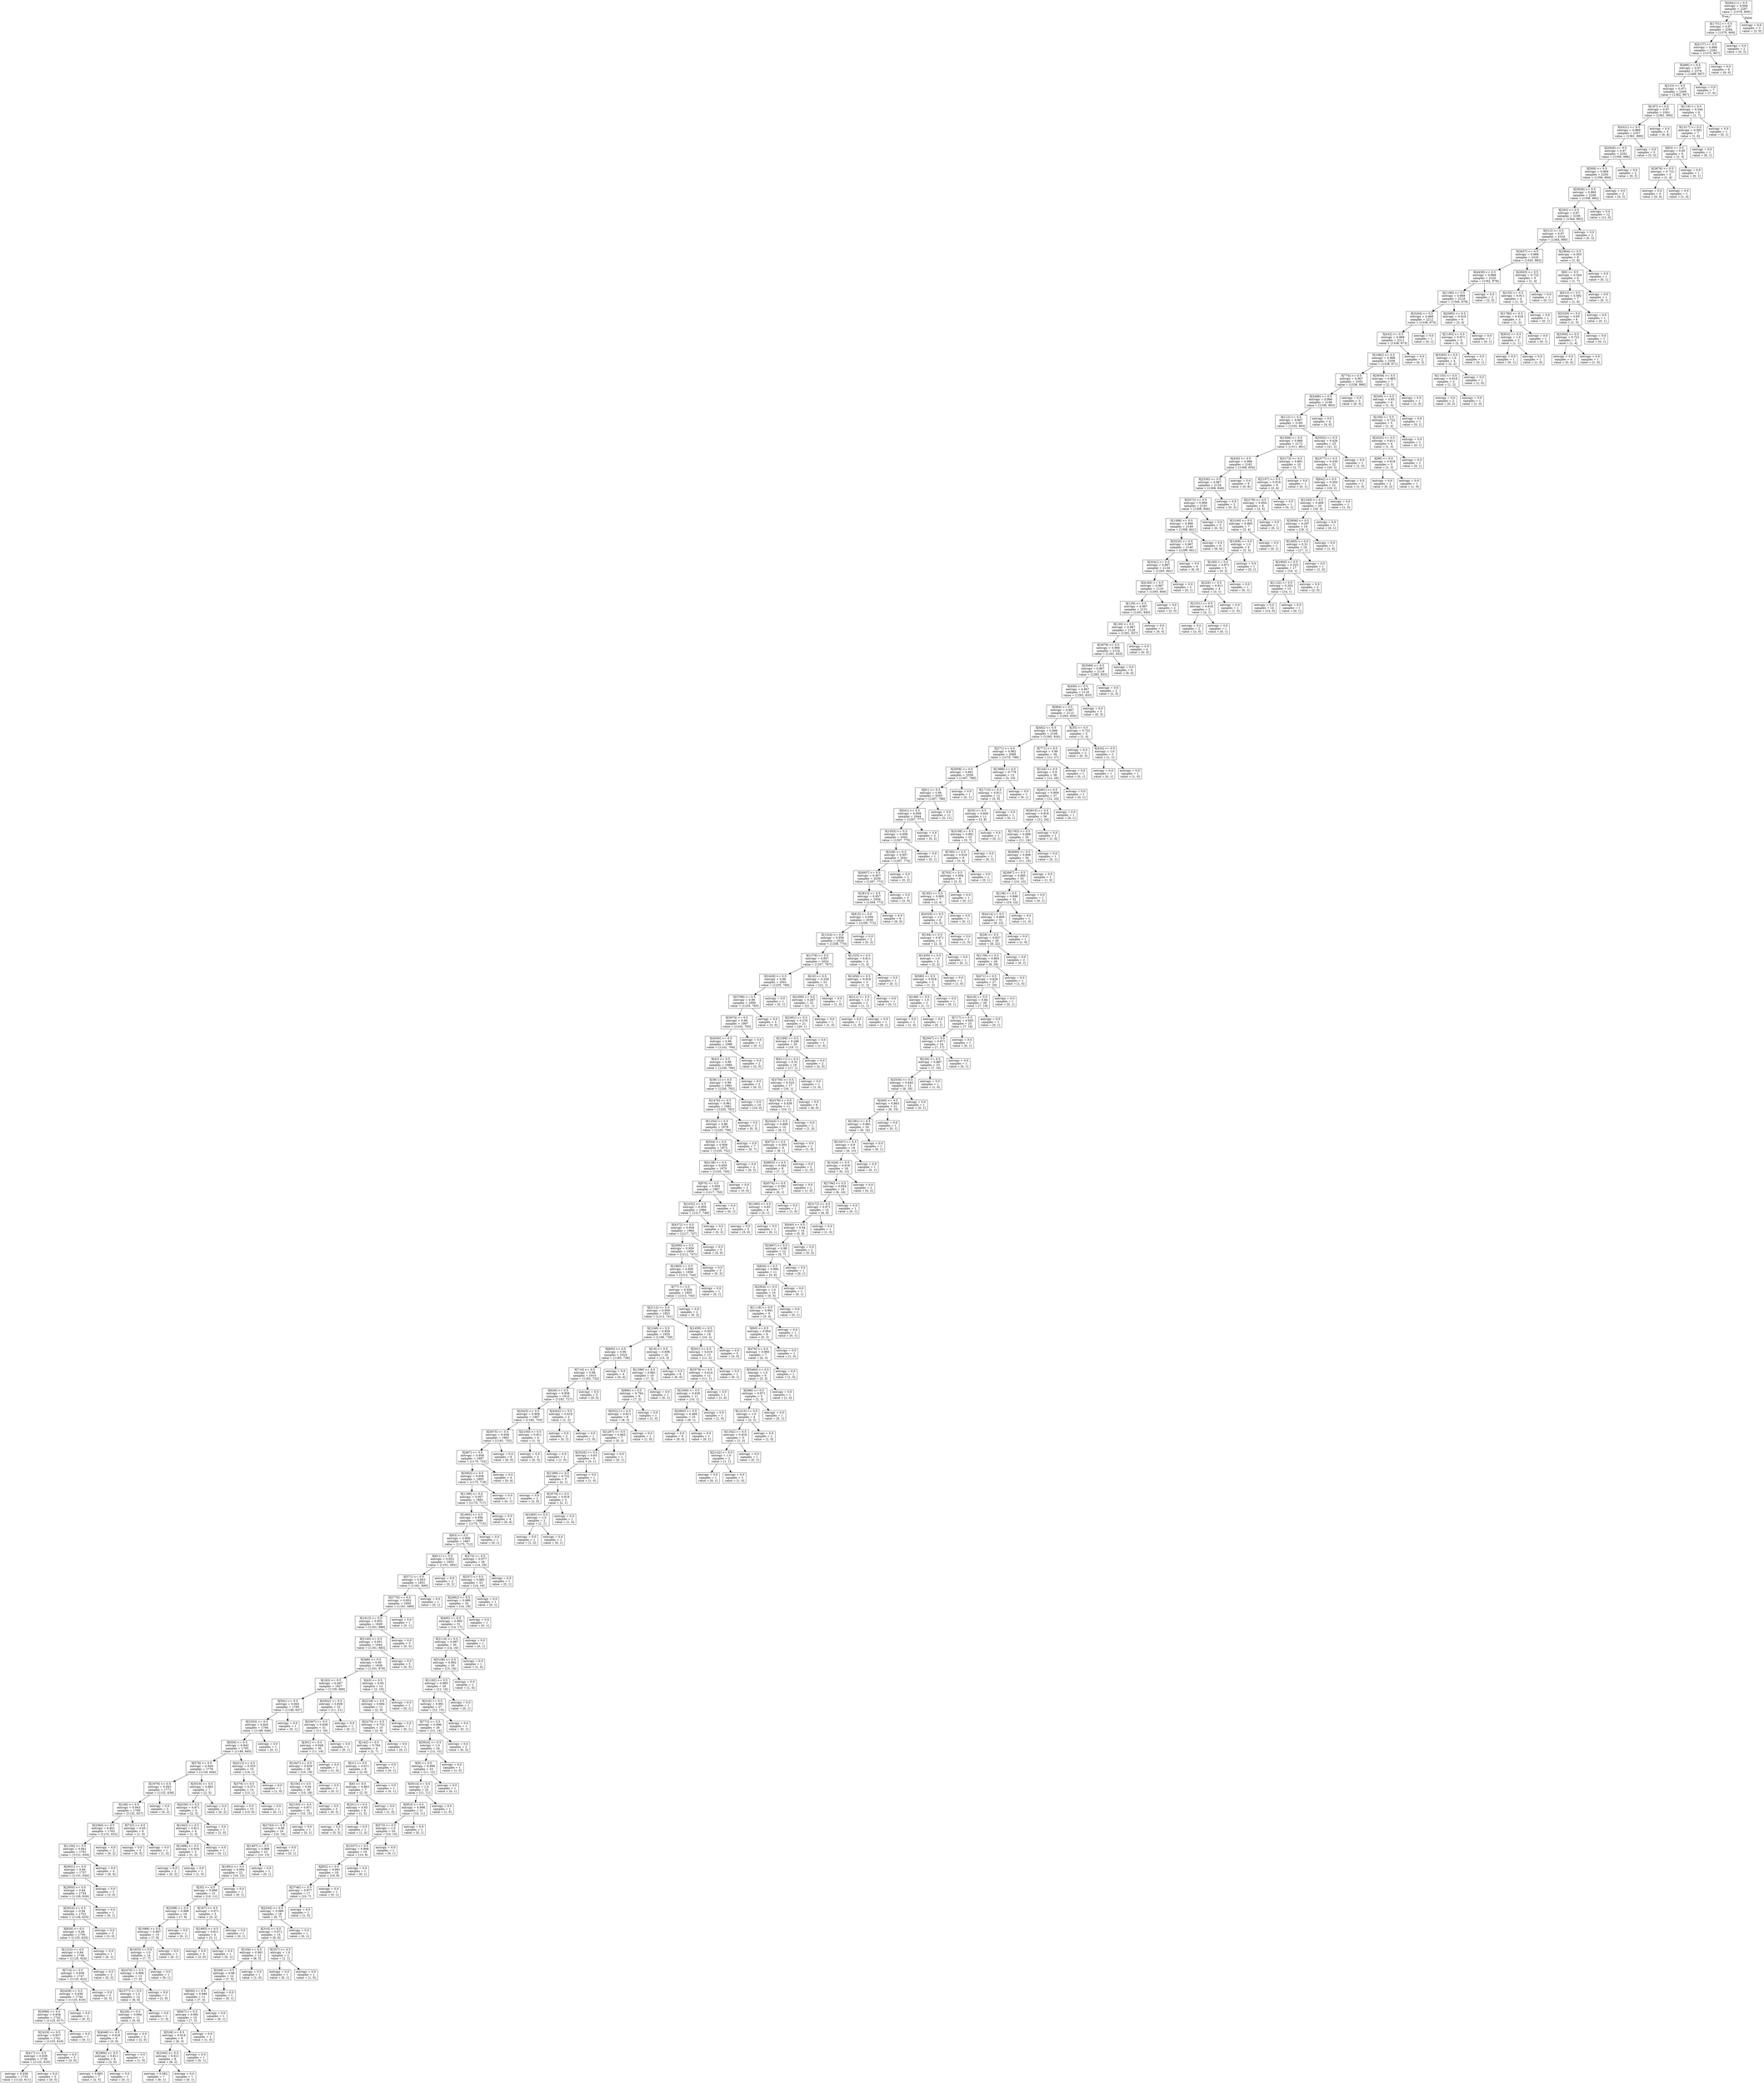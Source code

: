 digraph Tree {
node [shape=box] ;
0 [label="X[2641] <= 0.5\nentropy = 0.969\nsamples = 2287\nvalue = [1378, 909]"] ;
1 [label="X[1751] <= 0.5\nentropy = 0.97\nsamples = 2284\nvalue = [1375, 909]"] ;
0 -> 1 [labeldistance=2.5, labelangle=45, headlabel="True"] ;
2 [label="X[4137] <= 0.5\nentropy = 0.969\nsamples = 2282\nvalue = [1375, 907]"] ;
1 -> 2 ;
3 [label="X[466] <= 0.5\nentropy = 0.97\nsamples = 2276\nvalue = [1369, 907]"] ;
2 -> 3 ;
4 [label="X[123] <= 0.5\nentropy = 0.971\nsamples = 2269\nvalue = [1362, 907]"] ;
3 -> 4 ;
5 [label="X[197] <= 0.5\nentropy = 0.97\nsamples = 2261\nvalue = [1361, 900]"] ;
4 -> 5 ;
6 [label="X[4321] <= 0.5\nentropy = 0.969\nsamples = 2257\nvalue = [1361, 896]"] ;
5 -> 6 ;
7 [label="X[2949] <= 0.5\nentropy = 0.97\nsamples = 2252\nvalue = [1356, 896]"] ;
6 -> 7 ;
8 [label="X[509] <= 0.5\nentropy = 0.969\nsamples = 2250\nvalue = [1356, 894]"] ;
7 -> 8 ;
9 [label="X[3928] <= 0.5\nentropy = 0.969\nsamples = 2248\nvalue = [1356, 892]"] ;
8 -> 9 ;
10 [label="X[293] <= 0.5\nentropy = 0.97\nsamples = 2236\nvalue = [1344, 892]"] ;
9 -> 10 ;
11 [label="X[512] <= 0.5\nentropy = 0.97\nsamples = 2234\nvalue = [1344, 890]"] ;
10 -> 11 ;
12 [label="X[2637] <= 0.5\nentropy = 0.969\nsamples = 2225\nvalue = [1343, 882]"] ;
11 -> 12 ;
13 [label="X[4439] <= 0.5\nentropy = 0.968\nsamples = 2220\nvalue = [1342, 878]"] ;
12 -> 13 ;
14 [label="X[1180] <= 0.5\nentropy = 0.968\nsamples = 2218\nvalue = [1340, 878]"] ;
13 -> 14 ;
15 [label="X[3244] <= 0.5\nentropy = 0.968\nsamples = 2212\nvalue = [1338, 874]"] ;
14 -> 15 ;
16 [label="X[432] <= 0.5\nentropy = 0.968\nsamples = 2211\nvalue = [1338, 873]"] ;
15 -> 16 ;
17 [label="X[1082] <= 0.5\nentropy = 0.968\nsamples = 2209\nvalue = [1338, 871]"] ;
16 -> 17 ;
18 [label="X[774] <= 0.5\nentropy = 0.967\nsamples = 2202\nvalue = [1336, 866]"] ;
17 -> 18 ;
19 [label="X[3496] <= 0.5\nentropy = 0.966\nsamples = 2199\nvalue = [1336, 863]"] ;
18 -> 19 ;
20 [label="X[112] <= 0.5\nentropy = 0.967\nsamples = 2195\nvalue = [1332, 863]"] ;
19 -> 20 ;
21 [label="X[1006] <= 0.5\nentropy = 0.969\nsamples = 2172\nvalue = [1311, 861]"] ;
20 -> 21 ;
22 [label="X[430] <= 0.5\nentropy = 0.968\nsamples = 2162\nvalue = [1308, 854]"] ;
21 -> 22 ;
23 [label="X[2330] <= 0.5\nentropy = 0.967\nsamples = 2154\nvalue = [1308, 846]"] ;
22 -> 23 ;
24 [label="X[2072] <= 0.5\nentropy = 0.966\nsamples = 2152\nvalue = [1308, 844]"] ;
23 -> 24 ;
25 [label="X[1588] <= 0.5\nentropy = 0.966\nsamples = 2149\nvalue = [1308, 841]"] ;
24 -> 25 ;
26 [label="X[3525] <= 0.5\nentropy = 0.967\nsamples = 2140\nvalue = [1299, 841]"] ;
25 -> 26 ;
27 [label="X[3341] <= 0.5\nentropy = 0.967\nsamples = 2134\nvalue = [1293, 841]"] ;
26 -> 27 ;
28 [label="X[4185] <= 0.5\nentropy = 0.967\nsamples = 2133\nvalue = [1293, 840]"] ;
27 -> 28 ;
29 [label="X[129] <= 0.5\nentropy = 0.967\nsamples = 2131\nvalue = [1291, 840]"] ;
28 -> 29 ;
30 [label="X[130] <= 0.5\nentropy = 0.967\nsamples = 2128\nvalue = [1291, 837]"] ;
29 -> 30 ;
31 [label="X[3979] <= 0.5\nentropy = 0.966\nsamples = 2124\nvalue = [1291, 833]"] ;
30 -> 31 ;
32 [label="X[3589] <= 0.5\nentropy = 0.967\nsamples = 2118\nvalue = [1285, 833]"] ;
31 -> 32 ;
33 [label="X[400] <= 0.5\nentropy = 0.967\nsamples = 2116\nvalue = [1283, 833]"] ;
32 -> 33 ;
34 [label="X[984] <= 0.5\nentropy = 0.967\nsamples = 2113\nvalue = [1283, 830]"] ;
33 -> 34 ;
35 [label="X[482] <= 0.5\nentropy = 0.966\nsamples = 2108\nvalue = [1282, 826]"] ;
34 -> 35 ;
36 [label="X[371] <= 0.5\nentropy = 0.962\nsamples = 2069\nvalue = [1270, 799]"] ;
35 -> 36 ;
37 [label="X[3056] <= 0.5\nentropy = 0.961\nsamples = 2056\nvalue = [1267, 789]"] ;
36 -> 37 ;
38 [label="X[91] <= 0.5\nentropy = 0.96\nsamples = 2055\nvalue = [1267, 788]"] ;
37 -> 38 ;
39 [label="X[541] <= 0.5\nentropy = 0.958\nsamples = 2044\nvalue = [1267, 777]"] ;
38 -> 39 ;
40 [label="X[1935] <= 0.5\nentropy = 0.958\nsamples = 2042\nvalue = [1267, 775]"] ;
39 -> 40 ;
41 [label="X[328] <= 0.5\nentropy = 0.957\nsamples = 2041\nvalue = [1267, 774]"] ;
40 -> 41 ;
42 [label="X[4097] <= 0.5\nentropy = 0.957\nsamples = 2039\nvalue = [1267, 772]"] ;
41 -> 42 ;
43 [label="X[3813] <= 0.5\nentropy = 0.957\nsamples = 2036\nvalue = [1264, 772]"] ;
42 -> 43 ;
44 [label="X[815] <= 0.5\nentropy = 0.958\nsamples = 2030\nvalue = [1258, 772]"] ;
43 -> 44 ;
45 [label="X[1324] <= 0.5\nentropy = 0.958\nsamples = 2028\nvalue = [1258, 770]"] ;
44 -> 45 ;
46 [label="X[1279] <= 0.5\nentropy = 0.957\nsamples = 2024\nvalue = [1257, 767]"] ;
45 -> 46 ;
47 [label="X[2428] <= 0.5\nentropy = 0.96\nsamples = 2001\nvalue = [1235, 766]"] ;
46 -> 47 ;
48 [label="X[3798] <= 0.5\nentropy = 0.96\nsamples = 2000\nvalue = [1235, 765]"] ;
47 -> 48 ;
49 [label="X[3074] <= 0.5\nentropy = 0.96\nsamples = 1997\nvalue = [1232, 765]"] ;
48 -> 49 ;
50 [label="X[4050] <= 0.5\nentropy = 0.96\nsamples = 1996\nvalue = [1232, 764]"] ;
49 -> 50 ;
51 [label="X[42] <= 0.5\nentropy = 0.96\nsamples = 1994\nvalue = [1230, 764]"] ;
50 -> 51 ;
52 [label="X[3811] <= 0.5\nentropy = 0.96\nsamples = 1992\nvalue = [1230, 762]"] ;
51 -> 52 ;
53 [label="X[1476] <= 0.5\nentropy = 0.961\nsamples = 1982\nvalue = [1220, 762]"] ;
52 -> 53 ;
54 [label="X[1254] <= 0.5\nentropy = 0.96\nsamples = 1979\nvalue = [1220, 759]"] ;
53 -> 54 ;
55 [label="X[504] <= 0.5\nentropy = 0.959\nsamples = 1972\nvalue = [1220, 752]"] ;
54 -> 55 ;
56 [label="X[4138] <= 0.5\nentropy = 0.959\nsamples = 1970\nvalue = [1220, 750]"] ;
55 -> 56 ;
57 [label="X[870] <= 0.5\nentropy = 0.959\nsamples = 1967\nvalue = [1217, 750]"] ;
56 -> 57 ;
58 [label="X[1032] <= 0.5\nentropy = 0.959\nsamples = 1966\nvalue = [1217, 749]"] ;
57 -> 58 ;
59 [label="X[4372] <= 0.5\nentropy = 0.958\nsamples = 1964\nvalue = [1217, 747]"] ;
58 -> 59 ;
60 [label="X[2090] <= 0.5\nentropy = 0.959\nsamples = 1959\nvalue = [1212, 747]"] ;
59 -> 60 ;
61 [label="X[1983] <= 0.5\nentropy = 0.958\nsamples = 1956\nvalue = [1212, 744]"] ;
60 -> 61 ;
62 [label="X[77] <= 0.5\nentropy = 0.958\nsamples = 1955\nvalue = [1212, 743]"] ;
61 -> 62 ;
63 [label="X[2112] <= 0.5\nentropy = 0.958\nsamples = 1953\nvalue = [1212, 741]"] ;
62 -> 63 ;
64 [label="X[1246] <= 0.5\nentropy = 0.959\nsamples = 1935\nvalue = [1196, 739]"] ;
63 -> 64 ;
65 [label="X[805] <= 0.5\nentropy = 0.96\nsamples = 1919\nvalue = [1183, 736]"] ;
64 -> 65 ;
66 [label="X[716] <= 0.5\nentropy = 0.96\nsamples = 1915\nvalue = [1183, 732]"] ;
65 -> 66 ;
67 [label="X[626] <= 0.5\nentropy = 0.958\nsamples = 1910\nvalue = [1183, 727]"] ;
66 -> 67 ;
68 [label="X[2025] <= 0.5\nentropy = 0.958\nsamples = 1907\nvalue = [1182, 725]"] ;
67 -> 68 ;
69 [label="X[3675] <= 0.5\nentropy = 0.958\nsamples = 1903\nvalue = [1181, 722]"] ;
68 -> 69 ;
70 [label="X[497] <= 0.5\nentropy = 0.958\nsamples = 1897\nvalue = [1175, 722]"] ;
69 -> 70 ;
71 [label="X[3402] <= 0.5\nentropy = 0.958\nsamples = 1893\nvalue = [1175, 718]"] ;
70 -> 71 ;
72 [label="X[1189] <= 0.5\nentropy = 0.957\nsamples = 1892\nvalue = [1175, 717]"] ;
71 -> 72 ;
73 [label="X[1905] <= 0.5\nentropy = 0.956\nsamples = 1888\nvalue = [1175, 713]"] ;
72 -> 73 ;
74 [label="X[63] <= 0.5\nentropy = 0.956\nsamples = 1887\nvalue = [1175, 712]"] ;
73 -> 74 ;
75 [label="X[611] <= 0.5\nentropy = 0.953\nsamples = 1853\nvalue = [1161, 692]"] ;
74 -> 75 ;
76 [label="X[571] <= 0.5\nentropy = 0.953\nsamples = 1851\nvalue = [1161, 690]"] ;
75 -> 76 ;
77 [label="X[2776] <= 0.5\nentropy = 0.953\nsamples = 1850\nvalue = [1161, 689]"] ;
76 -> 77 ;
78 [label="X[1613] <= 0.5\nentropy = 0.952\nsamples = 1849\nvalue = [1161, 688]"] ;
77 -> 78 ;
79 [label="X[2140] <= 0.5\nentropy = 0.951\nsamples = 1844\nvalue = [1161, 683]"] ;
78 -> 79 ;
80 [label="X[388] <= 0.5\nentropy = 0.95\nsamples = 1839\nvalue = [1161, 678]"] ;
79 -> 80 ;
81 [label="X[163] <= 0.5\nentropy = 0.947\nsamples = 1827\nvalue = [1159, 668]"] ;
80 -> 81 ;
82 [label="X[591] <= 0.5\nentropy = 0.943\nsamples = 1795\nvalue = [1148, 647]"] ;
81 -> 82 ;
83 [label="X[2353] <= 0.5\nentropy = 0.943\nsamples = 1794\nvalue = [1148, 646]"] ;
82 -> 83 ;
84 [label="X[936] <= 0.5\nentropy = 0.942\nsamples = 1793\nvalue = [1148, 645]"] ;
83 -> 84 ;
85 [label="X[579] <= 0.5\nentropy = 0.944\nsamples = 1778\nvalue = [1134, 644]"] ;
84 -> 85 ;
86 [label="X[1679] <= 0.5\nentropy = 0.943\nsamples = 1771\nvalue = [1132, 639]"] ;
85 -> 86 ;
87 [label="X[106] <= 0.5\nentropy = 0.943\nsamples = 1769\nvalue = [1132, 637]"] ;
86 -> 87 ;
88 [label="X[2360] <= 0.5\nentropy = 0.941\nsamples = 1763\nvalue = [1131, 632]"] ;
87 -> 88 ;
89 [label="X[1104] <= 0.5\nentropy = 0.941\nsamples = 1761\nvalue = [1131, 630]"] ;
88 -> 89 ;
90 [label="X[3631] <= 0.5\nentropy = 0.94\nsamples = 1757\nvalue = [1131, 626]"] ;
89 -> 90 ;
91 [label="X[2850] <= 0.5\nentropy = 0.94\nsamples = 1754\nvalue = [1128, 626]"] ;
90 -> 91 ;
92 [label="X[3024] <= 0.5\nentropy = 0.94\nsamples = 1753\nvalue = [1128, 625]"] ;
91 -> 92 ;
93 [label="X[826] <= 0.5\nentropy = 0.94\nsamples = 1750\nvalue = [1125, 625]"] ;
92 -> 93 ;
94 [label="X[1222] <= 0.5\nentropy = 0.94\nsamples = 1749\nvalue = [1125, 624]"] ;
93 -> 94 ;
95 [label="X[714] <= 0.5\nentropy = 0.939\nsamples = 1747\nvalue = [1125, 622]"] ;
94 -> 95 ;
96 [label="X[2459] <= 0.5\nentropy = 0.938\nsamples = 1744\nvalue = [1125, 619]"] ;
95 -> 96 ;
97 [label="X[3066] <= 0.5\nentropy = 0.938\nsamples = 1742\nvalue = [1125, 617]"] ;
96 -> 97 ;
98 [label="X[2419] <= 0.5\nentropy = 0.937\nsamples = 1741\nvalue = [1125, 616]"] ;
97 -> 98 ;
99 [label="X[417] <= 0.5\nentropy = 0.938\nsamples = 1738\nvalue = [1122, 616]"] ;
98 -> 99 ;
100 [label="entropy = 0.936\nsamples = 1733\nvalue = [1122, 611]"] ;
99 -> 100 ;
101 [label="entropy = 0.0\nsamples = 5\nvalue = [0, 5]"] ;
99 -> 101 ;
102 [label="entropy = 0.0\nsamples = 3\nvalue = [3, 0]"] ;
98 -> 102 ;
103 [label="entropy = 0.0\nsamples = 1\nvalue = [0, 1]"] ;
97 -> 103 ;
104 [label="entropy = 0.0\nsamples = 2\nvalue = [0, 2]"] ;
96 -> 104 ;
105 [label="entropy = 0.0\nsamples = 3\nvalue = [0, 3]"] ;
95 -> 105 ;
106 [label="entropy = 0.0\nsamples = 2\nvalue = [0, 2]"] ;
94 -> 106 ;
107 [label="entropy = 0.0\nsamples = 1\nvalue = [0, 1]"] ;
93 -> 107 ;
108 [label="entropy = 0.0\nsamples = 3\nvalue = [3, 0]"] ;
92 -> 108 ;
109 [label="entropy = 0.0\nsamples = 1\nvalue = [0, 1]"] ;
91 -> 109 ;
110 [label="entropy = 0.0\nsamples = 3\nvalue = [3, 0]"] ;
90 -> 110 ;
111 [label="entropy = 0.0\nsamples = 4\nvalue = [0, 4]"] ;
89 -> 111 ;
112 [label="entropy = 0.0\nsamples = 2\nvalue = [0, 2]"] ;
88 -> 112 ;
113 [label="X[732] <= 0.5\nentropy = 0.65\nsamples = 6\nvalue = [1, 5]"] ;
87 -> 113 ;
114 [label="entropy = 0.0\nsamples = 5\nvalue = [0, 5]"] ;
113 -> 114 ;
115 [label="entropy = 0.0\nsamples = 1\nvalue = [1, 0]"] ;
113 -> 115 ;
116 [label="entropy = 0.0\nsamples = 2\nvalue = [0, 2]"] ;
86 -> 116 ;
117 [label="X[3019] <= 0.5\nentropy = 0.863\nsamples = 7\nvalue = [2, 5]"] ;
85 -> 117 ;
118 [label="X[4250] <= 0.5\nentropy = 0.971\nsamples = 5\nvalue = [2, 3]"] ;
117 -> 118 ;
119 [label="X[1942] <= 0.5\nentropy = 0.811\nsamples = 4\nvalue = [1, 3]"] ;
118 -> 119 ;
120 [label="X[1496] <= 0.5\nentropy = 0.918\nsamples = 3\nvalue = [1, 2]"] ;
119 -> 120 ;
121 [label="entropy = 0.0\nsamples = 2\nvalue = [0, 2]"] ;
120 -> 121 ;
122 [label="entropy = 0.0\nsamples = 1\nvalue = [1, 0]"] ;
120 -> 122 ;
123 [label="entropy = 0.0\nsamples = 1\nvalue = [0, 1]"] ;
119 -> 123 ;
124 [label="entropy = 0.0\nsamples = 1\nvalue = [1, 0]"] ;
118 -> 124 ;
125 [label="entropy = 0.0\nsamples = 2\nvalue = [0, 2]"] ;
117 -> 125 ;
126 [label="X[4212] <= 0.5\nentropy = 0.353\nsamples = 15\nvalue = [14, 1]"] ;
84 -> 126 ;
127 [label="X[379] <= 0.5\nentropy = 0.371\nsamples = 14\nvalue = [13, 1]"] ;
126 -> 127 ;
128 [label="entropy = 0.0\nsamples = 13\nvalue = [13, 0]"] ;
127 -> 128 ;
129 [label="entropy = 0.0\nsamples = 1\nvalue = [0, 1]"] ;
127 -> 129 ;
130 [label="entropy = 0.0\nsamples = 1\nvalue = [1, 0]"] ;
126 -> 130 ;
131 [label="entropy = 0.0\nsamples = 1\nvalue = [0, 1]"] ;
83 -> 131 ;
132 [label="entropy = 0.0\nsamples = 1\nvalue = [0, 1]"] ;
82 -> 132 ;
133 [label="X[3502] <= 0.5\nentropy = 0.928\nsamples = 32\nvalue = [11, 21]"] ;
81 -> 133 ;
134 [label="X[3367] <= 0.5\nentropy = 0.938\nsamples = 31\nvalue = [11, 20]"] ;
133 -> 134 ;
135 [label="X[301] <= 0.5\nentropy = 0.948\nsamples = 30\nvalue = [11, 19]"] ;
134 -> 135 ;
136 [label="X[1647] <= 0.5\nentropy = 0.929\nsamples = 29\nvalue = [10, 19]"] ;
135 -> 136 ;
137 [label="X[104] <= 0.5\nentropy = 0.94\nsamples = 28\nvalue = [10, 18]"] ;
136 -> 137 ;
138 [label="X[2103] <= 0.5\nentropy = 0.971\nsamples = 25\nvalue = [10, 15]"] ;
137 -> 138 ;
139 [label="X[2743] <= 0.5\nentropy = 0.98\nsamples = 24\nvalue = [10, 14]"] ;
138 -> 139 ;
140 [label="X[1497] <= 0.5\nentropy = 0.988\nsamples = 23\nvalue = [10, 13]"] ;
139 -> 140 ;
141 [label="X[1801] <= 0.5\nentropy = 0.994\nsamples = 22\nvalue = [10, 12]"] ;
140 -> 141 ;
142 [label="X[35] <= 0.5\nentropy = 0.998\nsamples = 21\nvalue = [10, 11]"] ;
141 -> 142 ;
143 [label="X[3398] <= 0.5\nentropy = 0.989\nsamples = 16\nvalue = [7, 9]"] ;
142 -> 143 ;
144 [label="X[1088] <= 0.5\nentropy = 0.997\nsamples = 15\nvalue = [7, 8]"] ;
143 -> 144 ;
145 [label="X[1655] <= 0.5\nentropy = 1.0\nsamples = 14\nvalue = [7, 7]"] ;
144 -> 145 ;
146 [label="X[2470] <= 0.5\nentropy = 0.996\nsamples = 13\nvalue = [7, 6]"] ;
145 -> 146 ;
147 [label="X[1577] <= 0.5\nentropy = 1.0\nsamples = 12\nvalue = [6, 6]"] ;
146 -> 147 ;
148 [label="X[226] <= 0.5\nentropy = 0.994\nsamples = 11\nvalue = [5, 6]"] ;
147 -> 148 ;
149 [label="X[4046] <= 0.5\nentropy = 0.918\nsamples = 9\nvalue = [3, 6]"] ;
148 -> 149 ;
150 [label="X[2884] <= 0.5\nentropy = 0.811\nsamples = 8\nvalue = [2, 6]"] ;
149 -> 150 ;
151 [label="entropy = 0.863\nsamples = 7\nvalue = [2, 5]"] ;
150 -> 151 ;
152 [label="entropy = 0.0\nsamples = 1\nvalue = [0, 1]"] ;
150 -> 152 ;
153 [label="entropy = 0.0\nsamples = 1\nvalue = [1, 0]"] ;
149 -> 153 ;
154 [label="entropy = 0.0\nsamples = 2\nvalue = [2, 0]"] ;
148 -> 154 ;
155 [label="entropy = 0.0\nsamples = 1\nvalue = [1, 0]"] ;
147 -> 155 ;
156 [label="entropy = 0.0\nsamples = 1\nvalue = [1, 0]"] ;
146 -> 156 ;
157 [label="entropy = 0.0\nsamples = 1\nvalue = [0, 1]"] ;
145 -> 157 ;
158 [label="entropy = 0.0\nsamples = 1\nvalue = [0, 1]"] ;
144 -> 158 ;
159 [label="entropy = 0.0\nsamples = 1\nvalue = [0, 1]"] ;
143 -> 159 ;
160 [label="X[167] <= 0.5\nentropy = 0.971\nsamples = 5\nvalue = [3, 2]"] ;
142 -> 160 ;
161 [label="X[1892] <= 0.5\nentropy = 0.811\nsamples = 4\nvalue = [3, 1]"] ;
160 -> 161 ;
162 [label="entropy = 0.0\nsamples = 3\nvalue = [3, 0]"] ;
161 -> 162 ;
163 [label="entropy = 0.0\nsamples = 1\nvalue = [0, 1]"] ;
161 -> 163 ;
164 [label="entropy = 0.0\nsamples = 1\nvalue = [0, 1]"] ;
160 -> 164 ;
165 [label="entropy = 0.0\nsamples = 1\nvalue = [0, 1]"] ;
141 -> 165 ;
166 [label="entropy = 0.0\nsamples = 1\nvalue = [0, 1]"] ;
140 -> 166 ;
167 [label="entropy = 0.0\nsamples = 1\nvalue = [0, 1]"] ;
139 -> 167 ;
168 [label="entropy = 0.0\nsamples = 1\nvalue = [0, 1]"] ;
138 -> 168 ;
169 [label="entropy = 0.0\nsamples = 3\nvalue = [0, 3]"] ;
137 -> 169 ;
170 [label="entropy = 0.0\nsamples = 1\nvalue = [0, 1]"] ;
136 -> 170 ;
171 [label="entropy = 0.0\nsamples = 1\nvalue = [1, 0]"] ;
135 -> 171 ;
172 [label="entropy = 0.0\nsamples = 1\nvalue = [0, 1]"] ;
134 -> 172 ;
173 [label="entropy = 0.0\nsamples = 1\nvalue = [0, 1]"] ;
133 -> 173 ;
174 [label="X[43] <= 0.5\nentropy = 0.65\nsamples = 12\nvalue = [2, 10]"] ;
80 -> 174 ;
175 [label="X[2218] <= 0.5\nentropy = 0.684\nsamples = 11\nvalue = [2, 9]"] ;
174 -> 175 ;
176 [label="X[2270] <= 0.5\nentropy = 0.722\nsamples = 10\nvalue = [2, 8]"] ;
175 -> 176 ;
177 [label="X[143] <= 0.5\nentropy = 0.764\nsamples = 9\nvalue = [2, 7]"] ;
176 -> 177 ;
178 [label="X[31] <= 0.5\nentropy = 0.811\nsamples = 8\nvalue = [2, 6]"] ;
177 -> 178 ;
179 [label="X[6] <= 0.5\nentropy = 0.863\nsamples = 7\nvalue = [2, 5]"] ;
178 -> 179 ;
180 [label="X[201] <= 0.5\nentropy = 0.65\nsamples = 6\nvalue = [1, 5]"] ;
179 -> 180 ;
181 [label="entropy = 0.0\nsamples = 5\nvalue = [0, 5]"] ;
180 -> 181 ;
182 [label="entropy = 0.0\nsamples = 1\nvalue = [1, 0]"] ;
180 -> 182 ;
183 [label="entropy = 0.0\nsamples = 1\nvalue = [1, 0]"] ;
179 -> 183 ;
184 [label="entropy = 0.0\nsamples = 1\nvalue = [0, 1]"] ;
178 -> 184 ;
185 [label="entropy = 0.0\nsamples = 1\nvalue = [0, 1]"] ;
177 -> 185 ;
186 [label="entropy = 0.0\nsamples = 1\nvalue = [0, 1]"] ;
176 -> 186 ;
187 [label="entropy = 0.0\nsamples = 1\nvalue = [0, 1]"] ;
175 -> 187 ;
188 [label="entropy = 0.0\nsamples = 1\nvalue = [0, 1]"] ;
174 -> 188 ;
189 [label="entropy = 0.0\nsamples = 5\nvalue = [0, 5]"] ;
79 -> 189 ;
190 [label="entropy = 0.0\nsamples = 5\nvalue = [0, 5]"] ;
78 -> 190 ;
191 [label="entropy = 0.0\nsamples = 1\nvalue = [0, 1]"] ;
77 -> 191 ;
192 [label="entropy = 0.0\nsamples = 1\nvalue = [0, 1]"] ;
76 -> 192 ;
193 [label="entropy = 0.0\nsamples = 2\nvalue = [0, 2]"] ;
75 -> 193 ;
194 [label="X[273] <= 0.5\nentropy = 0.977\nsamples = 34\nvalue = [14, 20]"] ;
74 -> 194 ;
195 [label="X[337] <= 0.5\nentropy = 0.983\nsamples = 33\nvalue = [14, 19]"] ;
194 -> 195 ;
196 [label="X[2662] <= 0.5\nentropy = 0.989\nsamples = 32\nvalue = [14, 18]"] ;
195 -> 196 ;
197 [label="X[485] <= 0.5\nentropy = 0.993\nsamples = 31\nvalue = [14, 17]"] ;
196 -> 197 ;
198 [label="X[2114] <= 0.5\nentropy = 0.997\nsamples = 30\nvalue = [14, 16]"] ;
197 -> 198 ;
199 [label="X[5108] <= 0.5\nentropy = 0.992\nsamples = 29\nvalue = [13, 16]"] ;
198 -> 199 ;
200 [label="X[1192] <= 0.5\nentropy = 0.985\nsamples = 28\nvalue = [12, 16]"] ;
199 -> 200 ;
201 [label="X[316] <= 0.5\nentropy = 0.991\nsamples = 27\nvalue = [12, 15]"] ;
200 -> 201 ;
202 [label="X[772] <= 0.5\nentropy = 0.996\nsamples = 26\nvalue = [12, 14]"] ;
201 -> 202 ;
203 [label="X[3624] <= 0.5\nentropy = 1.0\nsamples = 24\nvalue = [12, 12]"] ;
202 -> 203 ;
204 [label="X[9] <= 0.5\nentropy = 0.999\nsamples = 23\nvalue = [11, 12]"] ;
203 -> 204 ;
205 [label="X[5614] <= 0.5\nentropy = 1.0\nsamples = 22\nvalue = [11, 11]"] ;
204 -> 205 ;
206 [label="X[953] <= 0.5\nentropy = 0.998\nsamples = 21\nvalue = [10, 11]"] ;
205 -> 206 ;
207 [label="X[573] <= 0.5\nentropy = 1.0\nsamples = 20\nvalue = [10, 10]"] ;
206 -> 207 ;
208 [label="X[1037] <= 0.5\nentropy = 0.998\nsamples = 19\nvalue = [10, 9]"] ;
207 -> 208 ;
209 [label="X[802] <= 0.5\nentropy = 0.991\nsamples = 18\nvalue = [10, 8]"] ;
208 -> 209 ;
210 [label="X[3746] <= 0.5\nentropy = 0.977\nsamples = 17\nvalue = [10, 7]"] ;
209 -> 210 ;
211 [label="X[2245] <= 0.5\nentropy = 0.989\nsamples = 16\nvalue = [9, 7]"] ;
210 -> 211 ;
212 [label="X[310] <= 0.5\nentropy = 0.971\nsamples = 15\nvalue = [9, 6]"] ;
211 -> 212 ;
213 [label="X[164] <= 0.5\nentropy = 0.961\nsamples = 13\nvalue = [8, 5]"] ;
212 -> 213 ;
214 [label="X[349] <= 0.5\nentropy = 0.98\nsamples = 12\nvalue = [7, 5]"] ;
213 -> 214 ;
215 [label="X[650] <= 0.5\nentropy = 0.946\nsamples = 11\nvalue = [7, 4]"] ;
214 -> 215 ;
216 [label="X[847] <= 0.5\nentropy = 0.881\nsamples = 10\nvalue = [7, 3]"] ;
215 -> 216 ;
217 [label="X[528] <= 0.5\nentropy = 0.918\nsamples = 9\nvalue = [6, 3]"] ;
216 -> 217 ;
218 [label="X[2340] <= 0.5\nentropy = 0.811\nsamples = 8\nvalue = [6, 2]"] ;
217 -> 218 ;
219 [label="entropy = 0.592\nsamples = 7\nvalue = [6, 1]"] ;
218 -> 219 ;
220 [label="entropy = 0.0\nsamples = 1\nvalue = [0, 1]"] ;
218 -> 220 ;
221 [label="entropy = 0.0\nsamples = 1\nvalue = [0, 1]"] ;
217 -> 221 ;
222 [label="entropy = 0.0\nsamples = 1\nvalue = [1, 0]"] ;
216 -> 222 ;
223 [label="entropy = 0.0\nsamples = 1\nvalue = [0, 1]"] ;
215 -> 223 ;
224 [label="entropy = 0.0\nsamples = 1\nvalue = [0, 1]"] ;
214 -> 224 ;
225 [label="entropy = 0.0\nsamples = 1\nvalue = [1, 0]"] ;
213 -> 225 ;
226 [label="X[357] <= 0.5\nentropy = 1.0\nsamples = 2\nvalue = [1, 1]"] ;
212 -> 226 ;
227 [label="entropy = 0.0\nsamples = 1\nvalue = [0, 1]"] ;
226 -> 227 ;
228 [label="entropy = 0.0\nsamples = 1\nvalue = [1, 0]"] ;
226 -> 228 ;
229 [label="entropy = 0.0\nsamples = 1\nvalue = [0, 1]"] ;
211 -> 229 ;
230 [label="entropy = 0.0\nsamples = 1\nvalue = [1, 0]"] ;
210 -> 230 ;
231 [label="entropy = 0.0\nsamples = 1\nvalue = [0, 1]"] ;
209 -> 231 ;
232 [label="entropy = 0.0\nsamples = 1\nvalue = [0, 1]"] ;
208 -> 232 ;
233 [label="entropy = 0.0\nsamples = 1\nvalue = [0, 1]"] ;
207 -> 233 ;
234 [label="entropy = 0.0\nsamples = 1\nvalue = [0, 1]"] ;
206 -> 234 ;
235 [label="entropy = 0.0\nsamples = 1\nvalue = [1, 0]"] ;
205 -> 235 ;
236 [label="entropy = 0.0\nsamples = 1\nvalue = [0, 1]"] ;
204 -> 236 ;
237 [label="entropy = 0.0\nsamples = 1\nvalue = [1, 0]"] ;
203 -> 237 ;
238 [label="entropy = 0.0\nsamples = 2\nvalue = [0, 2]"] ;
202 -> 238 ;
239 [label="entropy = 0.0\nsamples = 1\nvalue = [0, 1]"] ;
201 -> 239 ;
240 [label="entropy = 0.0\nsamples = 1\nvalue = [0, 1]"] ;
200 -> 240 ;
241 [label="entropy = 0.0\nsamples = 1\nvalue = [1, 0]"] ;
199 -> 241 ;
242 [label="entropy = 0.0\nsamples = 1\nvalue = [1, 0]"] ;
198 -> 242 ;
243 [label="entropy = 0.0\nsamples = 1\nvalue = [0, 1]"] ;
197 -> 243 ;
244 [label="entropy = 0.0\nsamples = 1\nvalue = [0, 1]"] ;
196 -> 244 ;
245 [label="entropy = 0.0\nsamples = 1\nvalue = [0, 1]"] ;
195 -> 245 ;
246 [label="entropy = 0.0\nsamples = 1\nvalue = [0, 1]"] ;
194 -> 246 ;
247 [label="entropy = 0.0\nsamples = 1\nvalue = [0, 1]"] ;
73 -> 247 ;
248 [label="entropy = 0.0\nsamples = 4\nvalue = [0, 4]"] ;
72 -> 248 ;
249 [label="entropy = 0.0\nsamples = 1\nvalue = [0, 1]"] ;
71 -> 249 ;
250 [label="entropy = 0.0\nsamples = 4\nvalue = [0, 4]"] ;
70 -> 250 ;
251 [label="entropy = 0.0\nsamples = 6\nvalue = [6, 0]"] ;
69 -> 251 ;
252 [label="X[2100] <= 0.5\nentropy = 0.811\nsamples = 4\nvalue = [1, 3]"] ;
68 -> 252 ;
253 [label="entropy = 0.0\nsamples = 3\nvalue = [0, 3]"] ;
252 -> 253 ;
254 [label="entropy = 0.0\nsamples = 1\nvalue = [1, 0]"] ;
252 -> 254 ;
255 [label="X[4302] <= 0.5\nentropy = 0.918\nsamples = 3\nvalue = [1, 2]"] ;
67 -> 255 ;
256 [label="entropy = 0.0\nsamples = 2\nvalue = [0, 2]"] ;
255 -> 256 ;
257 [label="entropy = 0.0\nsamples = 1\nvalue = [1, 0]"] ;
255 -> 257 ;
258 [label="entropy = 0.0\nsamples = 5\nvalue = [0, 5]"] ;
66 -> 258 ;
259 [label="entropy = 0.0\nsamples = 4\nvalue = [0, 4]"] ;
65 -> 259 ;
260 [label="X[19] <= 0.5\nentropy = 0.696\nsamples = 16\nvalue = [13, 3]"] ;
64 -> 260 ;
261 [label="X[1388] <= 0.5\nentropy = 0.881\nsamples = 10\nvalue = [7, 3]"] ;
260 -> 261 ;
262 [label="X[866] <= 0.5\nentropy = 0.764\nsamples = 9\nvalue = [7, 2]"] ;
261 -> 262 ;
263 [label="X[5521] <= 0.5\nentropy = 0.811\nsamples = 8\nvalue = [6, 2]"] ;
262 -> 263 ;
264 [label="X[1287] <= 0.5\nentropy = 0.863\nsamples = 7\nvalue = [5, 2]"] ;
263 -> 264 ;
265 [label="X[3520] <= 0.5\nentropy = 0.65\nsamples = 6\nvalue = [5, 1]"] ;
264 -> 265 ;
266 [label="X[1289] <= 0.5\nentropy = 0.722\nsamples = 5\nvalue = [4, 1]"] ;
265 -> 266 ;
267 [label="entropy = 0.0\nsamples = 2\nvalue = [2, 0]"] ;
266 -> 267 ;
268 [label="X[3570] <= 0.5\nentropy = 0.918\nsamples = 3\nvalue = [2, 1]"] ;
266 -> 268 ;
269 [label="X[2385] <= 0.5\nentropy = 1.0\nsamples = 2\nvalue = [1, 1]"] ;
268 -> 269 ;
270 [label="entropy = 0.0\nsamples = 1\nvalue = [1, 0]"] ;
269 -> 270 ;
271 [label="entropy = 0.0\nsamples = 1\nvalue = [0, 1]"] ;
269 -> 271 ;
272 [label="entropy = 0.0\nsamples = 1\nvalue = [1, 0]"] ;
268 -> 272 ;
273 [label="entropy = 0.0\nsamples = 1\nvalue = [1, 0]"] ;
265 -> 273 ;
274 [label="entropy = 0.0\nsamples = 1\nvalue = [0, 1]"] ;
264 -> 274 ;
275 [label="entropy = 0.0\nsamples = 1\nvalue = [1, 0]"] ;
263 -> 275 ;
276 [label="entropy = 0.0\nsamples = 1\nvalue = [1, 0]"] ;
262 -> 276 ;
277 [label="entropy = 0.0\nsamples = 1\nvalue = [0, 1]"] ;
261 -> 277 ;
278 [label="entropy = 0.0\nsamples = 6\nvalue = [6, 0]"] ;
260 -> 278 ;
279 [label="X[1459] <= 0.5\nentropy = 0.503\nsamples = 18\nvalue = [16, 2]"] ;
63 -> 279 ;
280 [label="X[501] <= 0.5\nentropy = 0.619\nsamples = 13\nvalue = [11, 2]"] ;
279 -> 280 ;
281 [label="X[3579] <= 0.5\nentropy = 0.414\nsamples = 12\nvalue = [11, 1]"] ;
280 -> 281 ;
282 [label="X[2266] <= 0.5\nentropy = 0.439\nsamples = 11\nvalue = [10, 1]"] ;
281 -> 282 ;
283 [label="X[2893] <= 0.5\nentropy = 0.469\nsamples = 10\nvalue = [9, 1]"] ;
282 -> 283 ;
284 [label="entropy = 0.0\nsamples = 9\nvalue = [9, 0]"] ;
283 -> 284 ;
285 [label="entropy = 0.0\nsamples = 1\nvalue = [0, 1]"] ;
283 -> 285 ;
286 [label="entropy = 0.0\nsamples = 1\nvalue = [1, 0]"] ;
282 -> 286 ;
287 [label="entropy = 0.0\nsamples = 1\nvalue = [1, 0]"] ;
281 -> 287 ;
288 [label="entropy = 0.0\nsamples = 1\nvalue = [0, 1]"] ;
280 -> 288 ;
289 [label="entropy = 0.0\nsamples = 5\nvalue = [5, 0]"] ;
279 -> 289 ;
290 [label="entropy = 0.0\nsamples = 2\nvalue = [0, 2]"] ;
62 -> 290 ;
291 [label="entropy = 0.0\nsamples = 1\nvalue = [0, 1]"] ;
61 -> 291 ;
292 [label="entropy = 0.0\nsamples = 3\nvalue = [0, 3]"] ;
60 -> 292 ;
293 [label="entropy = 0.0\nsamples = 5\nvalue = [5, 0]"] ;
59 -> 293 ;
294 [label="entropy = 0.0\nsamples = 2\nvalue = [0, 2]"] ;
58 -> 294 ;
295 [label="entropy = 0.0\nsamples = 1\nvalue = [0, 1]"] ;
57 -> 295 ;
296 [label="entropy = 0.0\nsamples = 3\nvalue = [3, 0]"] ;
56 -> 296 ;
297 [label="entropy = 0.0\nsamples = 2\nvalue = [0, 2]"] ;
55 -> 297 ;
298 [label="entropy = 0.0\nsamples = 7\nvalue = [0, 7]"] ;
54 -> 298 ;
299 [label="entropy = 0.0\nsamples = 3\nvalue = [0, 3]"] ;
53 -> 299 ;
300 [label="entropy = 0.0\nsamples = 10\nvalue = [10, 0]"] ;
52 -> 300 ;
301 [label="entropy = 0.0\nsamples = 2\nvalue = [0, 2]"] ;
51 -> 301 ;
302 [label="entropy = 0.0\nsamples = 2\nvalue = [2, 0]"] ;
50 -> 302 ;
303 [label="entropy = 0.0\nsamples = 1\nvalue = [0, 1]"] ;
49 -> 303 ;
304 [label="entropy = 0.0\nsamples = 3\nvalue = [3, 0]"] ;
48 -> 304 ;
305 [label="entropy = 0.0\nsamples = 1\nvalue = [0, 1]"] ;
47 -> 305 ;
306 [label="X[10] <= 0.5\nentropy = 0.258\nsamples = 23\nvalue = [22, 1]"] ;
46 -> 306 ;
307 [label="X[2309] <= 0.5\nentropy = 0.267\nsamples = 22\nvalue = [21, 1]"] ;
306 -> 307 ;
308 [label="X[2491] <= 0.5\nentropy = 0.276\nsamples = 21\nvalue = [20, 1]"] ;
307 -> 308 ;
309 [label="X[1299] <= 0.5\nentropy = 0.286\nsamples = 20\nvalue = [19, 1]"] ;
308 -> 309 ;
310 [label="X[4111] <= 0.5\nentropy = 0.31\nsamples = 18\nvalue = [17, 1]"] ;
309 -> 310 ;
311 [label="X[3750] <= 0.5\nentropy = 0.323\nsamples = 17\nvalue = [16, 1]"] ;
310 -> 311 ;
312 [label="X[4379] <= 0.5\nentropy = 0.439\nsamples = 11\nvalue = [10, 1]"] ;
311 -> 312 ;
313 [label="X[2443] <= 0.5\nentropy = 0.469\nsamples = 10\nvalue = [9, 1]"] ;
312 -> 313 ;
314 [label="X[472] <= 0.5\nentropy = 0.503\nsamples = 9\nvalue = [8, 1]"] ;
313 -> 314 ;
315 [label="X[4803] <= 0.5\nentropy = 0.544\nsamples = 8\nvalue = [7, 1]"] ;
314 -> 315 ;
316 [label="X[4574] <= 0.5\nentropy = 0.592\nsamples = 7\nvalue = [6, 1]"] ;
315 -> 316 ;
317 [label="X[1280] <= 0.5\nentropy = 0.65\nsamples = 6\nvalue = [5, 1]"] ;
316 -> 317 ;
318 [label="entropy = 0.0\nsamples = 5\nvalue = [5, 0]"] ;
317 -> 318 ;
319 [label="entropy = 0.0\nsamples = 1\nvalue = [0, 1]"] ;
317 -> 319 ;
320 [label="entropy = 0.0\nsamples = 1\nvalue = [1, 0]"] ;
316 -> 320 ;
321 [label="entropy = 0.0\nsamples = 1\nvalue = [1, 0]"] ;
315 -> 321 ;
322 [label="entropy = 0.0\nsamples = 1\nvalue = [1, 0]"] ;
314 -> 322 ;
323 [label="entropy = 0.0\nsamples = 1\nvalue = [1, 0]"] ;
313 -> 323 ;
324 [label="entropy = 0.0\nsamples = 1\nvalue = [1, 0]"] ;
312 -> 324 ;
325 [label="entropy = 0.0\nsamples = 6\nvalue = [6, 0]"] ;
311 -> 325 ;
326 [label="entropy = 0.0\nsamples = 1\nvalue = [1, 0]"] ;
310 -> 326 ;
327 [label="entropy = 0.0\nsamples = 2\nvalue = [2, 0]"] ;
309 -> 327 ;
328 [label="entropy = 0.0\nsamples = 1\nvalue = [1, 0]"] ;
308 -> 328 ;
329 [label="entropy = 0.0\nsamples = 1\nvalue = [1, 0]"] ;
307 -> 329 ;
330 [label="entropy = 0.0\nsamples = 1\nvalue = [1, 0]"] ;
306 -> 330 ;
331 [label="X[1325] <= 0.5\nentropy = 0.811\nsamples = 4\nvalue = [1, 3]"] ;
45 -> 331 ;
332 [label="X[1456] <= 0.5\nentropy = 0.918\nsamples = 3\nvalue = [1, 2]"] ;
331 -> 332 ;
333 [label="X[211] <= 0.5\nentropy = 1.0\nsamples = 2\nvalue = [1, 1]"] ;
332 -> 333 ;
334 [label="entropy = 0.0\nsamples = 1\nvalue = [1, 0]"] ;
333 -> 334 ;
335 [label="entropy = 0.0\nsamples = 1\nvalue = [0, 1]"] ;
333 -> 335 ;
336 [label="entropy = 0.0\nsamples = 1\nvalue = [0, 1]"] ;
332 -> 336 ;
337 [label="entropy = 0.0\nsamples = 1\nvalue = [0, 1]"] ;
331 -> 337 ;
338 [label="entropy = 0.0\nsamples = 2\nvalue = [0, 2]"] ;
44 -> 338 ;
339 [label="entropy = 0.0\nsamples = 6\nvalue = [6, 0]"] ;
43 -> 339 ;
340 [label="entropy = 0.0\nsamples = 3\nvalue = [3, 0]"] ;
42 -> 340 ;
341 [label="entropy = 0.0\nsamples = 2\nvalue = [0, 2]"] ;
41 -> 341 ;
342 [label="entropy = 0.0\nsamples = 1\nvalue = [0, 1]"] ;
40 -> 342 ;
343 [label="entropy = 0.0\nsamples = 2\nvalue = [0, 2]"] ;
39 -> 343 ;
344 [label="entropy = 0.0\nsamples = 11\nvalue = [0, 11]"] ;
38 -> 344 ;
345 [label="entropy = 0.0\nsamples = 1\nvalue = [0, 1]"] ;
37 -> 345 ;
346 [label="X[1988] <= 0.5\nentropy = 0.779\nsamples = 13\nvalue = [3, 10]"] ;
36 -> 346 ;
347 [label="X[1713] <= 0.5\nentropy = 0.811\nsamples = 12\nvalue = [3, 9]"] ;
346 -> 347 ;
348 [label="X[25] <= 0.5\nentropy = 0.845\nsamples = 11\nvalue = [3, 8]"] ;
347 -> 348 ;
349 [label="X[3109] <= 0.5\nentropy = 0.881\nsamples = 10\nvalue = [3, 7]"] ;
348 -> 349 ;
350 [label="X[780] <= 0.5\nentropy = 0.918\nsamples = 9\nvalue = [3, 6]"] ;
349 -> 350 ;
351 [label="X[703] <= 0.5\nentropy = 0.954\nsamples = 8\nvalue = [3, 5]"] ;
350 -> 351 ;
352 [label="X[185] <= 0.5\nentropy = 0.985\nsamples = 7\nvalue = [3, 4]"] ;
351 -> 352 ;
353 [label="X[4329] <= 0.5\nentropy = 1.0\nsamples = 6\nvalue = [3, 3]"] ;
352 -> 353 ;
354 [label="X[194] <= 0.5\nentropy = 0.971\nsamples = 5\nvalue = [2, 3]"] ;
353 -> 354 ;
355 [label="X[1459] <= 0.5\nentropy = 1.0\nsamples = 4\nvalue = [2, 2]"] ;
354 -> 355 ;
356 [label="X[580] <= 0.5\nentropy = 0.918\nsamples = 3\nvalue = [1, 2]"] ;
355 -> 356 ;
357 [label="X[188] <= 0.5\nentropy = 1.0\nsamples = 2\nvalue = [1, 1]"] ;
356 -> 357 ;
358 [label="entropy = 0.0\nsamples = 1\nvalue = [1, 0]"] ;
357 -> 358 ;
359 [label="entropy = 0.0\nsamples = 1\nvalue = [0, 1]"] ;
357 -> 359 ;
360 [label="entropy = 0.0\nsamples = 1\nvalue = [0, 1]"] ;
356 -> 360 ;
361 [label="entropy = 0.0\nsamples = 1\nvalue = [1, 0]"] ;
355 -> 361 ;
362 [label="entropy = 0.0\nsamples = 1\nvalue = [0, 1]"] ;
354 -> 362 ;
363 [label="entropy = 0.0\nsamples = 1\nvalue = [1, 0]"] ;
353 -> 363 ;
364 [label="entropy = 0.0\nsamples = 1\nvalue = [0, 1]"] ;
352 -> 364 ;
365 [label="entropy = 0.0\nsamples = 1\nvalue = [0, 1]"] ;
351 -> 365 ;
366 [label="entropy = 0.0\nsamples = 1\nvalue = [0, 1]"] ;
350 -> 366 ;
367 [label="entropy = 0.0\nsamples = 1\nvalue = [0, 1]"] ;
349 -> 367 ;
368 [label="entropy = 0.0\nsamples = 1\nvalue = [0, 1]"] ;
348 -> 368 ;
369 [label="entropy = 0.0\nsamples = 1\nvalue = [0, 1]"] ;
347 -> 369 ;
370 [label="entropy = 0.0\nsamples = 1\nvalue = [0, 1]"] ;
346 -> 370 ;
371 [label="X[771] <= 0.5\nentropy = 0.89\nsamples = 39\nvalue = [12, 27]"] ;
35 -> 371 ;
372 [label="X[144] <= 0.5\nentropy = 0.9\nsamples = 38\nvalue = [12, 26]"] ;
371 -> 372 ;
373 [label="X[481] <= 0.5\nentropy = 0.909\nsamples = 37\nvalue = [12, 25]"] ;
372 -> 373 ;
374 [label="X[3815] <= 0.5\nentropy = 0.918\nsamples = 36\nvalue = [12, 24]"] ;
373 -> 374 ;
375 [label="X[1762] <= 0.5\nentropy = 0.898\nsamples = 35\nvalue = [11, 24]"] ;
374 -> 375 ;
376 [label="X[3690] <= 0.5\nentropy = 0.908\nsamples = 34\nvalue = [11, 23]"] ;
375 -> 376 ;
377 [label="X[2687] <= 0.5\nentropy = 0.885\nsamples = 33\nvalue = [10, 23]"] ;
376 -> 377 ;
378 [label="X[138] <= 0.5\nentropy = 0.896\nsamples = 32\nvalue = [10, 22]"] ;
377 -> 378 ;
379 [label="X[4414] <= 0.5\nentropy = 0.869\nsamples = 31\nvalue = [9, 22]"] ;
378 -> 379 ;
380 [label="X[28] <= 0.5\nentropy = 0.837\nsamples = 30\nvalue = [8, 22]"] ;
379 -> 380 ;
381 [label="X[1156] <= 0.5\nentropy = 0.863\nsamples = 28\nvalue = [8, 20]"] ;
380 -> 381 ;
382 [label="X[471] <= 0.5\nentropy = 0.826\nsamples = 27\nvalue = [7, 20]"] ;
381 -> 382 ;
383 [label="X[419] <= 0.5\nentropy = 0.84\nsamples = 26\nvalue = [7, 19]"] ;
382 -> 383 ;
384 [label="X[717] <= 0.5\nentropy = 0.855\nsamples = 25\nvalue = [7, 18]"] ;
383 -> 384 ;
385 [label="X[2947] <= 0.5\nentropy = 0.871\nsamples = 24\nvalue = [7, 17]"] ;
384 -> 385 ;
386 [label="X[226] <= 0.5\nentropy = 0.887\nsamples = 23\nvalue = [7, 16]"] ;
385 -> 386 ;
387 [label="X[2530] <= 0.5\nentropy = 0.845\nsamples = 22\nvalue = [6, 16]"] ;
386 -> 387 ;
388 [label="X[440] <= 0.5\nentropy = 0.863\nsamples = 21\nvalue = [6, 15]"] ;
387 -> 388 ;
389 [label="X[1381] <= 0.5\nentropy = 0.881\nsamples = 20\nvalue = [6, 14]"] ;
388 -> 389 ;
390 [label="X[1047] <= 0.5\nentropy = 0.9\nsamples = 19\nvalue = [6, 13]"] ;
389 -> 390 ;
391 [label="X[1426] <= 0.5\nentropy = 0.918\nsamples = 18\nvalue = [6, 12]"] ;
390 -> 391 ;
392 [label="X[2794] <= 0.5\nentropy = 0.954\nsamples = 16\nvalue = [6, 10]"] ;
391 -> 392 ;
393 [label="X[3172] <= 0.5\nentropy = 0.971\nsamples = 15\nvalue = [6, 9]"] ;
392 -> 393 ;
394 [label="X[640] <= 0.5\nentropy = 0.94\nsamples = 14\nvalue = [5, 9]"] ;
393 -> 394 ;
395 [label="X[2897] <= 0.5\nentropy = 0.98\nsamples = 12\nvalue = [5, 7]"] ;
394 -> 395 ;
396 [label="X[820] <= 0.5\nentropy = 0.994\nsamples = 11\nvalue = [5, 6]"] ;
395 -> 396 ;
397 [label="X[2954] <= 0.5\nentropy = 1.0\nsamples = 10\nvalue = [5, 5]"] ;
396 -> 397 ;
398 [label="X[1118] <= 0.5\nentropy = 0.991\nsamples = 9\nvalue = [5, 4]"] ;
397 -> 398 ;
399 [label="X[60] <= 0.5\nentropy = 0.954\nsamples = 8\nvalue = [5, 3]"] ;
398 -> 399 ;
400 [label="X[476] <= 0.5\nentropy = 0.985\nsamples = 7\nvalue = [4, 3]"] ;
399 -> 400 ;
401 [label="X[5460] <= 0.5\nentropy = 1.0\nsamples = 6\nvalue = [3, 3]"] ;
400 -> 401 ;
402 [label="X[586] <= 0.5\nentropy = 0.971\nsamples = 5\nvalue = [2, 3]"] ;
401 -> 402 ;
403 [label="X[1315] <= 0.5\nentropy = 1.0\nsamples = 4\nvalue = [2, 2]"] ;
402 -> 403 ;
404 [label="X[1342] <= 0.5\nentropy = 0.918\nsamples = 3\nvalue = [1, 2]"] ;
403 -> 404 ;
405 [label="X[2142] <= 0.5\nentropy = 1.0\nsamples = 2\nvalue = [1, 1]"] ;
404 -> 405 ;
406 [label="entropy = 0.0\nsamples = 1\nvalue = [0, 1]"] ;
405 -> 406 ;
407 [label="entropy = 0.0\nsamples = 1\nvalue = [1, 0]"] ;
405 -> 407 ;
408 [label="entropy = 0.0\nsamples = 1\nvalue = [0, 1]"] ;
404 -> 408 ;
409 [label="entropy = 0.0\nsamples = 1\nvalue = [1, 0]"] ;
403 -> 409 ;
410 [label="entropy = 0.0\nsamples = 1\nvalue = [0, 1]"] ;
402 -> 410 ;
411 [label="entropy = 0.0\nsamples = 1\nvalue = [1, 0]"] ;
401 -> 411 ;
412 [label="entropy = 0.0\nsamples = 1\nvalue = [1, 0]"] ;
400 -> 412 ;
413 [label="entropy = 0.0\nsamples = 1\nvalue = [1, 0]"] ;
399 -> 413 ;
414 [label="entropy = 0.0\nsamples = 1\nvalue = [0, 1]"] ;
398 -> 414 ;
415 [label="entropy = 0.0\nsamples = 1\nvalue = [0, 1]"] ;
397 -> 415 ;
416 [label="entropy = 0.0\nsamples = 1\nvalue = [0, 1]"] ;
396 -> 416 ;
417 [label="entropy = 0.0\nsamples = 1\nvalue = [0, 1]"] ;
395 -> 417 ;
418 [label="entropy = 0.0\nsamples = 2\nvalue = [0, 2]"] ;
394 -> 418 ;
419 [label="entropy = 0.0\nsamples = 1\nvalue = [1, 0]"] ;
393 -> 419 ;
420 [label="entropy = 0.0\nsamples = 1\nvalue = [0, 1]"] ;
392 -> 420 ;
421 [label="entropy = 0.0\nsamples = 2\nvalue = [0, 2]"] ;
391 -> 421 ;
422 [label="entropy = 0.0\nsamples = 1\nvalue = [0, 1]"] ;
390 -> 422 ;
423 [label="entropy = 0.0\nsamples = 1\nvalue = [0, 1]"] ;
389 -> 423 ;
424 [label="entropy = 0.0\nsamples = 1\nvalue = [0, 1]"] ;
388 -> 424 ;
425 [label="entropy = 0.0\nsamples = 1\nvalue = [0, 1]"] ;
387 -> 425 ;
426 [label="entropy = 0.0\nsamples = 1\nvalue = [1, 0]"] ;
386 -> 426 ;
427 [label="entropy = 0.0\nsamples = 1\nvalue = [0, 1]"] ;
385 -> 427 ;
428 [label="entropy = 0.0\nsamples = 1\nvalue = [0, 1]"] ;
384 -> 428 ;
429 [label="entropy = 0.0\nsamples = 1\nvalue = [0, 1]"] ;
383 -> 429 ;
430 [label="entropy = 0.0\nsamples = 1\nvalue = [0, 1]"] ;
382 -> 430 ;
431 [label="entropy = 0.0\nsamples = 1\nvalue = [1, 0]"] ;
381 -> 431 ;
432 [label="entropy = 0.0\nsamples = 2\nvalue = [0, 2]"] ;
380 -> 432 ;
433 [label="entropy = 0.0\nsamples = 1\nvalue = [1, 0]"] ;
379 -> 433 ;
434 [label="entropy = 0.0\nsamples = 1\nvalue = [1, 0]"] ;
378 -> 434 ;
435 [label="entropy = 0.0\nsamples = 1\nvalue = [0, 1]"] ;
377 -> 435 ;
436 [label="entropy = 0.0\nsamples = 1\nvalue = [1, 0]"] ;
376 -> 436 ;
437 [label="entropy = 0.0\nsamples = 1\nvalue = [0, 1]"] ;
375 -> 437 ;
438 [label="entropy = 0.0\nsamples = 1\nvalue = [1, 0]"] ;
374 -> 438 ;
439 [label="entropy = 0.0\nsamples = 1\nvalue = [0, 1]"] ;
373 -> 439 ;
440 [label="entropy = 0.0\nsamples = 1\nvalue = [0, 1]"] ;
372 -> 440 ;
441 [label="entropy = 0.0\nsamples = 1\nvalue = [0, 1]"] ;
371 -> 441 ;
442 [label="X[35] <= 0.5\nentropy = 0.722\nsamples = 5\nvalue = [1, 4]"] ;
34 -> 442 ;
443 [label="entropy = 0.0\nsamples = 3\nvalue = [0, 3]"] ;
442 -> 443 ;
444 [label="X[434] <= 0.5\nentropy = 1.0\nsamples = 2\nvalue = [1, 1]"] ;
442 -> 444 ;
445 [label="entropy = 0.0\nsamples = 1\nvalue = [0, 1]"] ;
444 -> 445 ;
446 [label="entropy = 0.0\nsamples = 1\nvalue = [1, 0]"] ;
444 -> 446 ;
447 [label="entropy = 0.0\nsamples = 3\nvalue = [0, 3]"] ;
33 -> 447 ;
448 [label="entropy = 0.0\nsamples = 2\nvalue = [2, 0]"] ;
32 -> 448 ;
449 [label="entropy = 0.0\nsamples = 6\nvalue = [6, 0]"] ;
31 -> 449 ;
450 [label="entropy = 0.0\nsamples = 4\nvalue = [0, 4]"] ;
30 -> 450 ;
451 [label="entropy = 0.0\nsamples = 3\nvalue = [0, 3]"] ;
29 -> 451 ;
452 [label="entropy = 0.0\nsamples = 2\nvalue = [2, 0]"] ;
28 -> 452 ;
453 [label="entropy = 0.0\nsamples = 1\nvalue = [0, 1]"] ;
27 -> 453 ;
454 [label="entropy = 0.0\nsamples = 6\nvalue = [6, 0]"] ;
26 -> 454 ;
455 [label="entropy = 0.0\nsamples = 9\nvalue = [9, 0]"] ;
25 -> 455 ;
456 [label="entropy = 0.0\nsamples = 3\nvalue = [0, 3]"] ;
24 -> 456 ;
457 [label="entropy = 0.0\nsamples = 2\nvalue = [0, 2]"] ;
23 -> 457 ;
458 [label="entropy = 0.0\nsamples = 8\nvalue = [0, 8]"] ;
22 -> 458 ;
459 [label="X[3173] <= 0.5\nentropy = 0.881\nsamples = 10\nvalue = [3, 7]"] ;
21 -> 459 ;
460 [label="X[2107] <= 0.5\nentropy = 0.918\nsamples = 9\nvalue = [3, 6]"] ;
459 -> 460 ;
461 [label="X[2278] <= 0.5\nentropy = 0.954\nsamples = 8\nvalue = [3, 5]"] ;
460 -> 461 ;
462 [label="X[3100] <= 0.5\nentropy = 0.985\nsamples = 7\nvalue = [3, 4]"] ;
461 -> 462 ;
463 [label="X[1008] <= 0.5\nentropy = 1.0\nsamples = 6\nvalue = [3, 3]"] ;
462 -> 463 ;
464 [label="X[185] <= 0.5\nentropy = 0.971\nsamples = 5\nvalue = [3, 2]"] ;
463 -> 464 ;
465 [label="X[226] <= 0.5\nentropy = 0.811\nsamples = 4\nvalue = [3, 1]"] ;
464 -> 465 ;
466 [label="X[1531] <= 0.5\nentropy = 0.918\nsamples = 3\nvalue = [2, 1]"] ;
465 -> 466 ;
467 [label="entropy = 0.0\nsamples = 2\nvalue = [2, 0]"] ;
466 -> 467 ;
468 [label="entropy = 0.0\nsamples = 1\nvalue = [0, 1]"] ;
466 -> 468 ;
469 [label="entropy = 0.0\nsamples = 1\nvalue = [1, 0]"] ;
465 -> 469 ;
470 [label="entropy = 0.0\nsamples = 1\nvalue = [0, 1]"] ;
464 -> 470 ;
471 [label="entropy = 0.0\nsamples = 1\nvalue = [0, 1]"] ;
463 -> 471 ;
472 [label="entropy = 0.0\nsamples = 1\nvalue = [0, 1]"] ;
462 -> 472 ;
473 [label="entropy = 0.0\nsamples = 1\nvalue = [0, 1]"] ;
461 -> 473 ;
474 [label="entropy = 0.0\nsamples = 1\nvalue = [0, 1]"] ;
460 -> 474 ;
475 [label="entropy = 0.0\nsamples = 1\nvalue = [0, 1]"] ;
459 -> 475 ;
476 [label="X[5552] <= 0.5\nentropy = 0.426\nsamples = 23\nvalue = [21, 2]"] ;
20 -> 476 ;
477 [label="X[2577] <= 0.5\nentropy = 0.439\nsamples = 22\nvalue = [20, 2]"] ;
476 -> 477 ;
478 [label="X[642] <= 0.5\nentropy = 0.454\nsamples = 21\nvalue = [19, 2]"] ;
477 -> 478 ;
479 [label="X[1245] <= 0.5\nentropy = 0.469\nsamples = 20\nvalue = [18, 2]"] ;
478 -> 479 ;
480 [label="X[3956] <= 0.5\nentropy = 0.297\nsamples = 19\nvalue = [18, 1]"] ;
479 -> 480 ;
481 [label="X[1665] <= 0.5\nentropy = 0.31\nsamples = 18\nvalue = [17, 1]"] ;
480 -> 481 ;
482 [label="X[1800] <= 0.5\nentropy = 0.323\nsamples = 17\nvalue = [16, 1]"] ;
481 -> 482 ;
483 [label="X[1132] <= 0.5\nentropy = 0.353\nsamples = 15\nvalue = [14, 1]"] ;
482 -> 483 ;
484 [label="entropy = 0.0\nsamples = 14\nvalue = [14, 0]"] ;
483 -> 484 ;
485 [label="entropy = 0.0\nsamples = 1\nvalue = [0, 1]"] ;
483 -> 485 ;
486 [label="entropy = 0.0\nsamples = 2\nvalue = [2, 0]"] ;
482 -> 486 ;
487 [label="entropy = 0.0\nsamples = 1\nvalue = [1, 0]"] ;
481 -> 487 ;
488 [label="entropy = 0.0\nsamples = 1\nvalue = [1, 0]"] ;
480 -> 488 ;
489 [label="entropy = 0.0\nsamples = 1\nvalue = [0, 1]"] ;
479 -> 489 ;
490 [label="entropy = 0.0\nsamples = 1\nvalue = [1, 0]"] ;
478 -> 490 ;
491 [label="entropy = 0.0\nsamples = 1\nvalue = [1, 0]"] ;
477 -> 491 ;
492 [label="entropy = 0.0\nsamples = 1\nvalue = [1, 0]"] ;
476 -> 492 ;
493 [label="entropy = 0.0\nsamples = 4\nvalue = [4, 0]"] ;
19 -> 493 ;
494 [label="entropy = 0.0\nsamples = 3\nvalue = [0, 3]"] ;
18 -> 494 ;
495 [label="X[3939] <= 0.5\nentropy = 0.863\nsamples = 7\nvalue = [2, 5]"] ;
17 -> 495 ;
496 [label="X[269] <= 0.5\nentropy = 0.65\nsamples = 6\nvalue = [1, 5]"] ;
495 -> 496 ;
497 [label="X[100] <= 0.5\nentropy = 0.722\nsamples = 5\nvalue = [1, 4]"] ;
496 -> 497 ;
498 [label="X[2022] <= 0.5\nentropy = 0.811\nsamples = 4\nvalue = [1, 3]"] ;
497 -> 498 ;
499 [label="X[99] <= 0.5\nentropy = 0.918\nsamples = 3\nvalue = [1, 2]"] ;
498 -> 499 ;
500 [label="entropy = 0.0\nsamples = 2\nvalue = [0, 2]"] ;
499 -> 500 ;
501 [label="entropy = 0.0\nsamples = 1\nvalue = [1, 0]"] ;
499 -> 501 ;
502 [label="entropy = 0.0\nsamples = 1\nvalue = [0, 1]"] ;
498 -> 502 ;
503 [label="entropy = 0.0\nsamples = 1\nvalue = [0, 1]"] ;
497 -> 503 ;
504 [label="entropy = 0.0\nsamples = 1\nvalue = [0, 1]"] ;
496 -> 504 ;
505 [label="entropy = 0.0\nsamples = 1\nvalue = [1, 0]"] ;
495 -> 505 ;
506 [label="entropy = 0.0\nsamples = 2\nvalue = [0, 2]"] ;
16 -> 506 ;
507 [label="entropy = 0.0\nsamples = 1\nvalue = [0, 1]"] ;
15 -> 507 ;
508 [label="X[2085] <= 0.5\nentropy = 0.918\nsamples = 6\nvalue = [2, 4]"] ;
14 -> 508 ;
509 [label="X[1185] <= 0.5\nentropy = 0.971\nsamples = 5\nvalue = [2, 3]"] ;
508 -> 509 ;
510 [label="X[3283] <= 0.5\nentropy = 1.0\nsamples = 4\nvalue = [2, 2]"] ;
509 -> 510 ;
511 [label="X[1153] <= 0.5\nentropy = 0.918\nsamples = 3\nvalue = [1, 2]"] ;
510 -> 511 ;
512 [label="entropy = 0.0\nsamples = 2\nvalue = [0, 2]"] ;
511 -> 512 ;
513 [label="entropy = 0.0\nsamples = 1\nvalue = [1, 0]"] ;
511 -> 513 ;
514 [label="entropy = 0.0\nsamples = 1\nvalue = [1, 0]"] ;
510 -> 514 ;
515 [label="entropy = 0.0\nsamples = 1\nvalue = [0, 1]"] ;
509 -> 515 ;
516 [label="entropy = 0.0\nsamples = 1\nvalue = [0, 1]"] ;
508 -> 516 ;
517 [label="entropy = 0.0\nsamples = 2\nvalue = [2, 0]"] ;
13 -> 517 ;
518 [label="X[2825] <= 0.5\nentropy = 0.722\nsamples = 5\nvalue = [1, 4]"] ;
12 -> 518 ;
519 [label="X[155] <= 0.5\nentropy = 0.811\nsamples = 4\nvalue = [1, 3]"] ;
518 -> 519 ;
520 [label="X[1780] <= 0.5\nentropy = 0.918\nsamples = 3\nvalue = [1, 2]"] ;
519 -> 520 ;
521 [label="X[953] <= 0.5\nentropy = 1.0\nsamples = 2\nvalue = [1, 1]"] ;
520 -> 521 ;
522 [label="entropy = 0.0\nsamples = 1\nvalue = [0, 1]"] ;
521 -> 522 ;
523 [label="entropy = 0.0\nsamples = 1\nvalue = [1, 0]"] ;
521 -> 523 ;
524 [label="entropy = 0.0\nsamples = 1\nvalue = [0, 1]"] ;
520 -> 524 ;
525 [label="entropy = 0.0\nsamples = 1\nvalue = [0, 1]"] ;
519 -> 525 ;
526 [label="entropy = 0.0\nsamples = 1\nvalue = [0, 1]"] ;
518 -> 526 ;
527 [label="X[2964] <= 0.5\nentropy = 0.503\nsamples = 9\nvalue = [1, 8]"] ;
11 -> 527 ;
528 [label="X[6] <= 0.5\nentropy = 0.544\nsamples = 8\nvalue = [1, 7]"] ;
527 -> 528 ;
529 [label="X[513] <= 0.5\nentropy = 0.592\nsamples = 7\nvalue = [1, 6]"] ;
528 -> 529 ;
530 [label="X[3329] <= 0.5\nentropy = 0.65\nsamples = 6\nvalue = [1, 5]"] ;
529 -> 530 ;
531 [label="X[5360] <= 0.5\nentropy = 0.722\nsamples = 5\nvalue = [1, 4]"] ;
530 -> 531 ;
532 [label="entropy = 0.0\nsamples = 4\nvalue = [0, 4]"] ;
531 -> 532 ;
533 [label="entropy = 0.0\nsamples = 1\nvalue = [1, 0]"] ;
531 -> 533 ;
534 [label="entropy = 0.0\nsamples = 1\nvalue = [0, 1]"] ;
530 -> 534 ;
535 [label="entropy = 0.0\nsamples = 1\nvalue = [0, 1]"] ;
529 -> 535 ;
536 [label="entropy = 0.0\nsamples = 1\nvalue = [0, 1]"] ;
528 -> 536 ;
537 [label="entropy = 0.0\nsamples = 1\nvalue = [0, 1]"] ;
527 -> 537 ;
538 [label="entropy = 0.0\nsamples = 2\nvalue = [0, 2]"] ;
10 -> 538 ;
539 [label="entropy = 0.0\nsamples = 12\nvalue = [12, 0]"] ;
9 -> 539 ;
540 [label="entropy = 0.0\nsamples = 2\nvalue = [0, 2]"] ;
8 -> 540 ;
541 [label="entropy = 0.0\nsamples = 2\nvalue = [0, 2]"] ;
7 -> 541 ;
542 [label="entropy = 0.0\nsamples = 5\nvalue = [5, 0]"] ;
6 -> 542 ;
543 [label="entropy = 0.0\nsamples = 4\nvalue = [0, 4]"] ;
5 -> 543 ;
544 [label="X[119] <= 0.5\nentropy = 0.544\nsamples = 8\nvalue = [1, 7]"] ;
4 -> 544 ;
545 [label="X[1517] <= 0.5\nentropy = 0.592\nsamples = 7\nvalue = [1, 6]"] ;
544 -> 545 ;
546 [label="X[63] <= 0.5\nentropy = 0.65\nsamples = 6\nvalue = [1, 5]"] ;
545 -> 546 ;
547 [label="X[3876] <= 0.5\nentropy = 0.722\nsamples = 5\nvalue = [1, 4]"] ;
546 -> 547 ;
548 [label="entropy = 0.0\nsamples = 4\nvalue = [0, 4]"] ;
547 -> 548 ;
549 [label="entropy = 0.0\nsamples = 1\nvalue = [1, 0]"] ;
547 -> 549 ;
550 [label="entropy = 0.0\nsamples = 1\nvalue = [0, 1]"] ;
546 -> 550 ;
551 [label="entropy = 0.0\nsamples = 1\nvalue = [0, 1]"] ;
545 -> 551 ;
552 [label="entropy = 0.0\nsamples = 1\nvalue = [0, 1]"] ;
544 -> 552 ;
553 [label="entropy = 0.0\nsamples = 7\nvalue = [7, 0]"] ;
3 -> 553 ;
554 [label="entropy = 0.0\nsamples = 6\nvalue = [6, 0]"] ;
2 -> 554 ;
555 [label="entropy = 0.0\nsamples = 2\nvalue = [0, 2]"] ;
1 -> 555 ;
556 [label="entropy = 0.0\nsamples = 3\nvalue = [3, 0]"] ;
0 -> 556 [labeldistance=2.5, labelangle=-45, headlabel="False"] ;
}